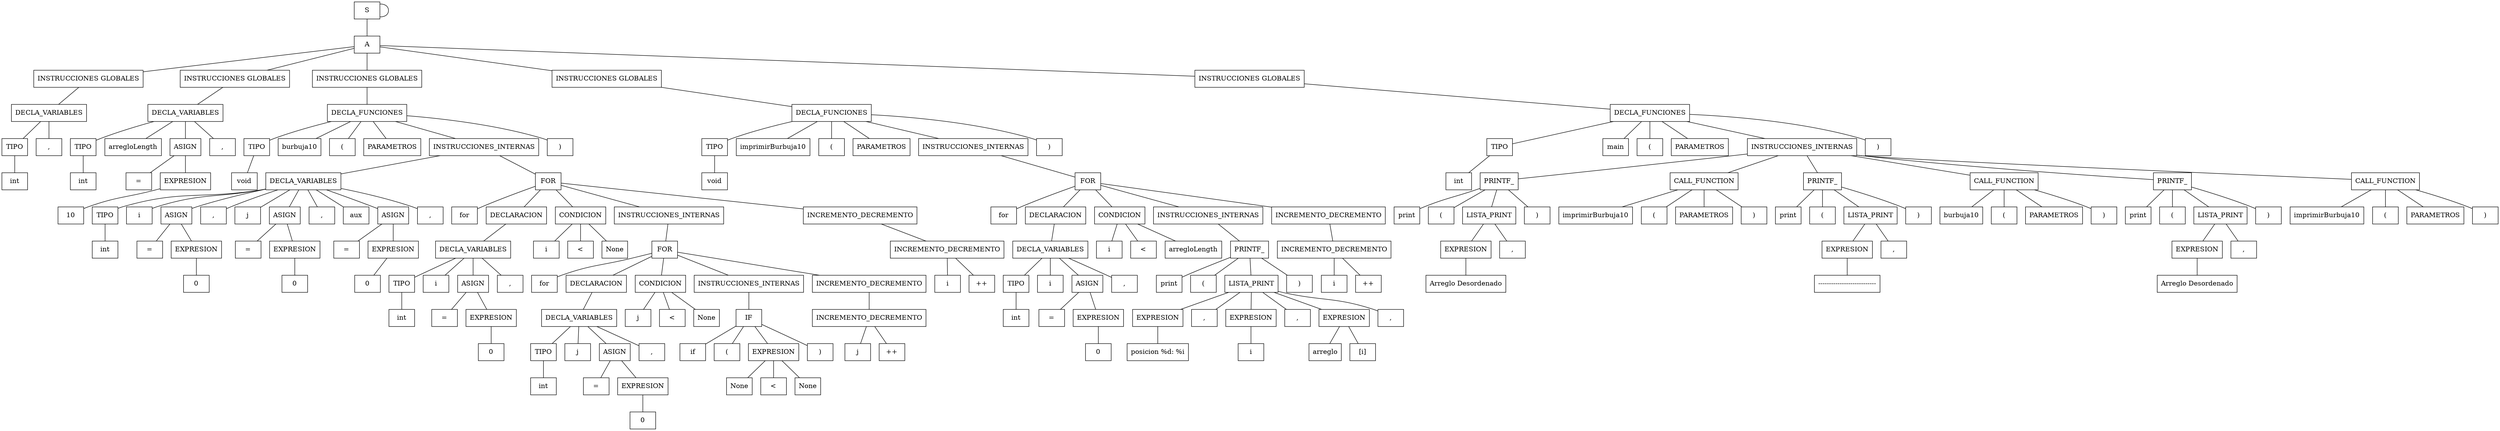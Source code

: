 graph "" { node [shape=box];n001250 -- n001250;
n001250 [label="S"] ;
n001250 -- n001251;
n001251 [label="A"] ;
n001251 -- n001252;
n001252 [label="INSTRUCCIONES GLOBALES"] ;
n001252 -- n001253;
n001253 [label="DECLA_VARIABLES"] ;
n001253 -- n001254;
n001254 [label="TIPO"] ;
n001254 -- n001255;
n001255 [label="int"] ;
n001253 -- n001256;
n001256 [label=","] ;
n001251 -- n001257;
n001257 [label="INSTRUCCIONES GLOBALES"] ;
n001257 -- n001258;
n001258 [label="DECLA_VARIABLES"] ;
n001258 -- n001259;
n001259 [label="TIPO"] ;
n001259 -- n001260;
n001260 [label="int"] ;
n001258 -- n001261;
n001261 [label="arregloLength"] ;
n001258 -- n001262;
n001262 [label="ASIGN"] ;
n001262 -- n001263;
n001263 [label="="] ;
n001262 -- n001264;
n001264 [label="EXPRESION"] ;
n001264 -- n001265;
n001265 [label="10"] ;
n001258 -- n001266;
n001266 [label=","] ;
n001251 -- n001267;
n001267 [label="INSTRUCCIONES GLOBALES"] ;
n001267 -- n001268;
n001268 [label="DECLA_FUNCIONES"] ;
n001268 -- n001269;
n001269 [label="TIPO"] ;
n001269 -- n001270;
n001270 [label="void"] ;
n001268 -- n001271;
n001271 [label="burbuja10"] ;
n001268 -- n001272;
n001272 [label="("] ;
n001268 -- n001273;
n001273 [label="PARAMETROS"] ;
n001268 -- n001274;
n001274 [label="INSTRUCCIONES_INTERNAS"] ;
n001274 -- n001275;
n001275 [label="DECLA_VARIABLES"] ;
n001275 -- n001276;
n001276 [label="TIPO"] ;
n001276 -- n001277;
n001277 [label="int"] ;
n001275 -- n001278;
n001278 [label="i"] ;
n001275 -- n001279;
n001279 [label="ASIGN"] ;
n001279 -- n001280;
n001280 [label="="] ;
n001279 -- n001281;
n001281 [label="EXPRESION"] ;
n001281 -- n001282;
n001282 [label="0"] ;
n001275 -- n001283;
n001283 [label=","] ;
n001275 -- n001284;
n001284 [label="j"] ;
n001275 -- n001285;
n001285 [label="ASIGN"] ;
n001285 -- n001286;
n001286 [label="="] ;
n001285 -- n001287;
n001287 [label="EXPRESION"] ;
n001287 -- n001288;
n001288 [label="0"] ;
n001275 -- n001289;
n001289 [label=","] ;
n001275 -- n001290;
n001290 [label="aux"] ;
n001275 -- n001291;
n001291 [label="ASIGN"] ;
n001291 -- n001292;
n001292 [label="="] ;
n001291 -- n001293;
n001293 [label="EXPRESION"] ;
n001293 -- n001294;
n001294 [label="0"] ;
n001275 -- n001295;
n001295 [label=","] ;
n001274 -- n001296;
n001296 [label="FOR"] ;
n001296 -- n001297;
n001297 [label="for"] ;
n001296 -- n001298;
n001298 [label="DECLARACION"] ;
n001298 -- n001299;
n001299 [label="DECLA_VARIABLES"] ;
n001299 -- n001300;
n001300 [label="TIPO"] ;
n001300 -- n001301;
n001301 [label="int"] ;
n001299 -- n001302;
n001302 [label="i"] ;
n001299 -- n001303;
n001303 [label="ASIGN"] ;
n001303 -- n001304;
n001304 [label="="] ;
n001303 -- n001305;
n001305 [label="EXPRESION"] ;
n001305 -- n001306;
n001306 [label="0"] ;
n001299 -- n001307;
n001307 [label=","] ;
n001296 -- n001308;
n001308 [label="CONDICION"] ;
n001308 -- n001309;
n001309 [label="i"] ;
n001308 -- n001310;
n001310 [label="<"] ;
n001308 -- n001311;
n001311 [label="None"] ;
n001296 -- n001312;
n001312 [label="INSTRUCCIONES_INTERNAS"] ;
n001312 -- n001313;
n001313 [label="FOR"] ;
n001313 -- n001314;
n001314 [label="for"] ;
n001313 -- n001315;
n001315 [label="DECLARACION"] ;
n001315 -- n001316;
n001316 [label="DECLA_VARIABLES"] ;
n001316 -- n001317;
n001317 [label="TIPO"] ;
n001317 -- n001318;
n001318 [label="int"] ;
n001316 -- n001319;
n001319 [label="j"] ;
n001316 -- n001320;
n001320 [label="ASIGN"] ;
n001320 -- n001321;
n001321 [label="="] ;
n001320 -- n001322;
n001322 [label="EXPRESION"] ;
n001322 -- n001323;
n001323 [label="0"] ;
n001316 -- n001324;
n001324 [label=","] ;
n001313 -- n001325;
n001325 [label="CONDICION"] ;
n001325 -- n001326;
n001326 [label="j"] ;
n001325 -- n001327;
n001327 [label="<"] ;
n001325 -- n001328;
n001328 [label="None"] ;
n001313 -- n001329;
n001329 [label="INSTRUCCIONES_INTERNAS"] ;
n001329 -- n001330;
n001330 [label="IF"] ;
n001330 -- n001331;
n001331 [label="if"] ;
n001330 -- n001332;
n001332 [label="("] ;
n001330 -- n001333;
n001333 [label="EXPRESION"] ;
n001333 -- n001334;
n001334 [label="None"] ;
n001333 -- n001335;
n001335 [label="<"] ;
n001333 -- n001336;
n001336 [label="None"] ;
n001330 -- n001337;
n001337 [label=")"] ;
n001313 -- n001338;
n001338 [label="INCREMENTO_DECREMENTO"] ;
n001338 -- n001339;
n001339 [label="INCREMENTO_DECREMENTO"] ;
n001339 -- n001340;
n001340 [label="j"] ;
n001339 -- n001341;
n001341 [label="++"] ;
n001296 -- n001342;
n001342 [label="INCREMENTO_DECREMENTO"] ;
n001342 -- n001343;
n001343 [label="INCREMENTO_DECREMENTO"] ;
n001343 -- n001344;
n001344 [label="i"] ;
n001343 -- n001345;
n001345 [label="++"] ;
n001268 -- n001346;
n001346 [label=")"] ;
n001251 -- n001347;
n001347 [label="INSTRUCCIONES GLOBALES"] ;
n001347 -- n001348;
n001348 [label="DECLA_FUNCIONES"] ;
n001348 -- n001349;
n001349 [label="TIPO"] ;
n001349 -- n001350;
n001350 [label="void"] ;
n001348 -- n001351;
n001351 [label="imprimirBurbuja10"] ;
n001348 -- n001352;
n001352 [label="("] ;
n001348 -- n001353;
n001353 [label="PARAMETROS"] ;
n001348 -- n001354;
n001354 [label="INSTRUCCIONES_INTERNAS"] ;
n001354 -- n001355;
n001355 [label="FOR"] ;
n001355 -- n001356;
n001356 [label="for"] ;
n001355 -- n001357;
n001357 [label="DECLARACION"] ;
n001357 -- n001358;
n001358 [label="DECLA_VARIABLES"] ;
n001358 -- n001359;
n001359 [label="TIPO"] ;
n001359 -- n001360;
n001360 [label="int"] ;
n001358 -- n001361;
n001361 [label="i"] ;
n001358 -- n001362;
n001362 [label="ASIGN"] ;
n001362 -- n001363;
n001363 [label="="] ;
n001362 -- n001364;
n001364 [label="EXPRESION"] ;
n001364 -- n001365;
n001365 [label="0"] ;
n001358 -- n001366;
n001366 [label=","] ;
n001355 -- n001367;
n001367 [label="CONDICION"] ;
n001367 -- n001368;
n001368 [label="i"] ;
n001367 -- n001369;
n001369 [label="<"] ;
n001367 -- n001370;
n001370 [label="arregloLength"] ;
n001355 -- n001371;
n001371 [label="INSTRUCCIONES_INTERNAS"] ;
n001371 -- n001372;
n001372 [label="PRINTF_"] ;
n001372 -- n001373;
n001373 [label="print"] ;
n001372 -- n001374;
n001374 [label="("] ;
n001372 -- n001375;
n001375 [label="LISTA_PRINT"] ;
n001375 -- n001376;
n001376 [label="EXPRESION"] ;
n001376 -- n001377;
n001377 [label="posicion %d: %i\n"] ;
n001375 -- n001378;
n001378 [label=","] ;
n001375 -- n001379;
n001379 [label="EXPRESION"] ;
n001379 -- n001380;
n001380 [label="i"] ;
n001375 -- n001381;
n001381 [label=","] ;
n001375 -- n001382;
n001382 [label="EXPRESION"] ;
n001382 -- n001383;
n001383 [label="arreglo"] ;
n001382 -- n001384;
n001384 [label="[i]"] ;
n001375 -- n001385;
n001385 [label=","] ;
n001372 -- n001386;
n001386 [label=")"] ;
n001355 -- n001387;
n001387 [label="INCREMENTO_DECREMENTO"] ;
n001387 -- n001388;
n001388 [label="INCREMENTO_DECREMENTO"] ;
n001388 -- n001389;
n001389 [label="i"] ;
n001388 -- n001390;
n001390 [label="++"] ;
n001348 -- n001391;
n001391 [label=")"] ;
n001251 -- n001392;
n001392 [label="INSTRUCCIONES GLOBALES"] ;
n001392 -- n001393;
n001393 [label="DECLA_FUNCIONES"] ;
n001393 -- n001394;
n001394 [label="TIPO"] ;
n001394 -- n001395;
n001395 [label="int"] ;
n001393 -- n001396;
n001396 [label="main"] ;
n001393 -- n001397;
n001397 [label="("] ;
n001393 -- n001398;
n001398 [label="PARAMETROS"] ;
n001393 -- n001399;
n001399 [label="INSTRUCCIONES_INTERNAS"] ;
n001399 -- n001400;
n001400 [label="PRINTF_"] ;
n001400 -- n001401;
n001401 [label="print"] ;
n001400 -- n001402;
n001402 [label="("] ;
n001400 -- n001403;
n001403 [label="LISTA_PRINT"] ;
n001403 -- n001404;
n001404 [label="EXPRESION"] ;
n001404 -- n001405;
n001405 [label="Arreglo Desordenado\n"] ;
n001403 -- n001406;
n001406 [label=","] ;
n001400 -- n001407;
n001407 [label=")"] ;
n001399 -- n001408;
n001408 [label="CALL_FUNCTION"] ;
n001408 -- n001409;
n001409 [label="imprimirBurbuja10"] ;
n001408 -- n001410;
n001410 [label="("] ;
n001408 -- n001411;
n001411 [label="PARAMETROS"] ;
n001408 -- n001412;
n001412 [label=")"] ;
n001399 -- n001413;
n001413 [label="PRINTF_"] ;
n001413 -- n001414;
n001414 [label="print"] ;
n001413 -- n001415;
n001415 [label="("] ;
n001413 -- n001416;
n001416 [label="LISTA_PRINT"] ;
n001416 -- n001417;
n001417 [label="EXPRESION"] ;
n001417 -- n001418;
n001418 [label="---------------------------\n"] ;
n001416 -- n001419;
n001419 [label=","] ;
n001413 -- n001420;
n001420 [label=")"] ;
n001399 -- n001421;
n001421 [label="CALL_FUNCTION"] ;
n001421 -- n001422;
n001422 [label="burbuja10"] ;
n001421 -- n001423;
n001423 [label="("] ;
n001421 -- n001424;
n001424 [label="PARAMETROS"] ;
n001421 -- n001425;
n001425 [label=")"] ;
n001399 -- n001426;
n001426 [label="PRINTF_"] ;
n001426 -- n001427;
n001427 [label="print"] ;
n001426 -- n001428;
n001428 [label="("] ;
n001426 -- n001429;
n001429 [label="LISTA_PRINT"] ;
n001429 -- n001430;
n001430 [label="EXPRESION"] ;
n001430 -- n001431;
n001431 [label="Arreglo Desordenado\n"] ;
n001429 -- n001432;
n001432 [label=","] ;
n001426 -- n001433;
n001433 [label=")"] ;
n001399 -- n001434;
n001434 [label="CALL_FUNCTION"] ;
n001434 -- n001435;
n001435 [label="imprimirBurbuja10"] ;
n001434 -- n001436;
n001436 [label="("] ;
n001434 -- n001437;
n001437 [label="PARAMETROS"] ;
n001434 -- n001438;
n001438 [label=")"] ;
n001393 -- n001439;
n001439 [label=")"] ;
}